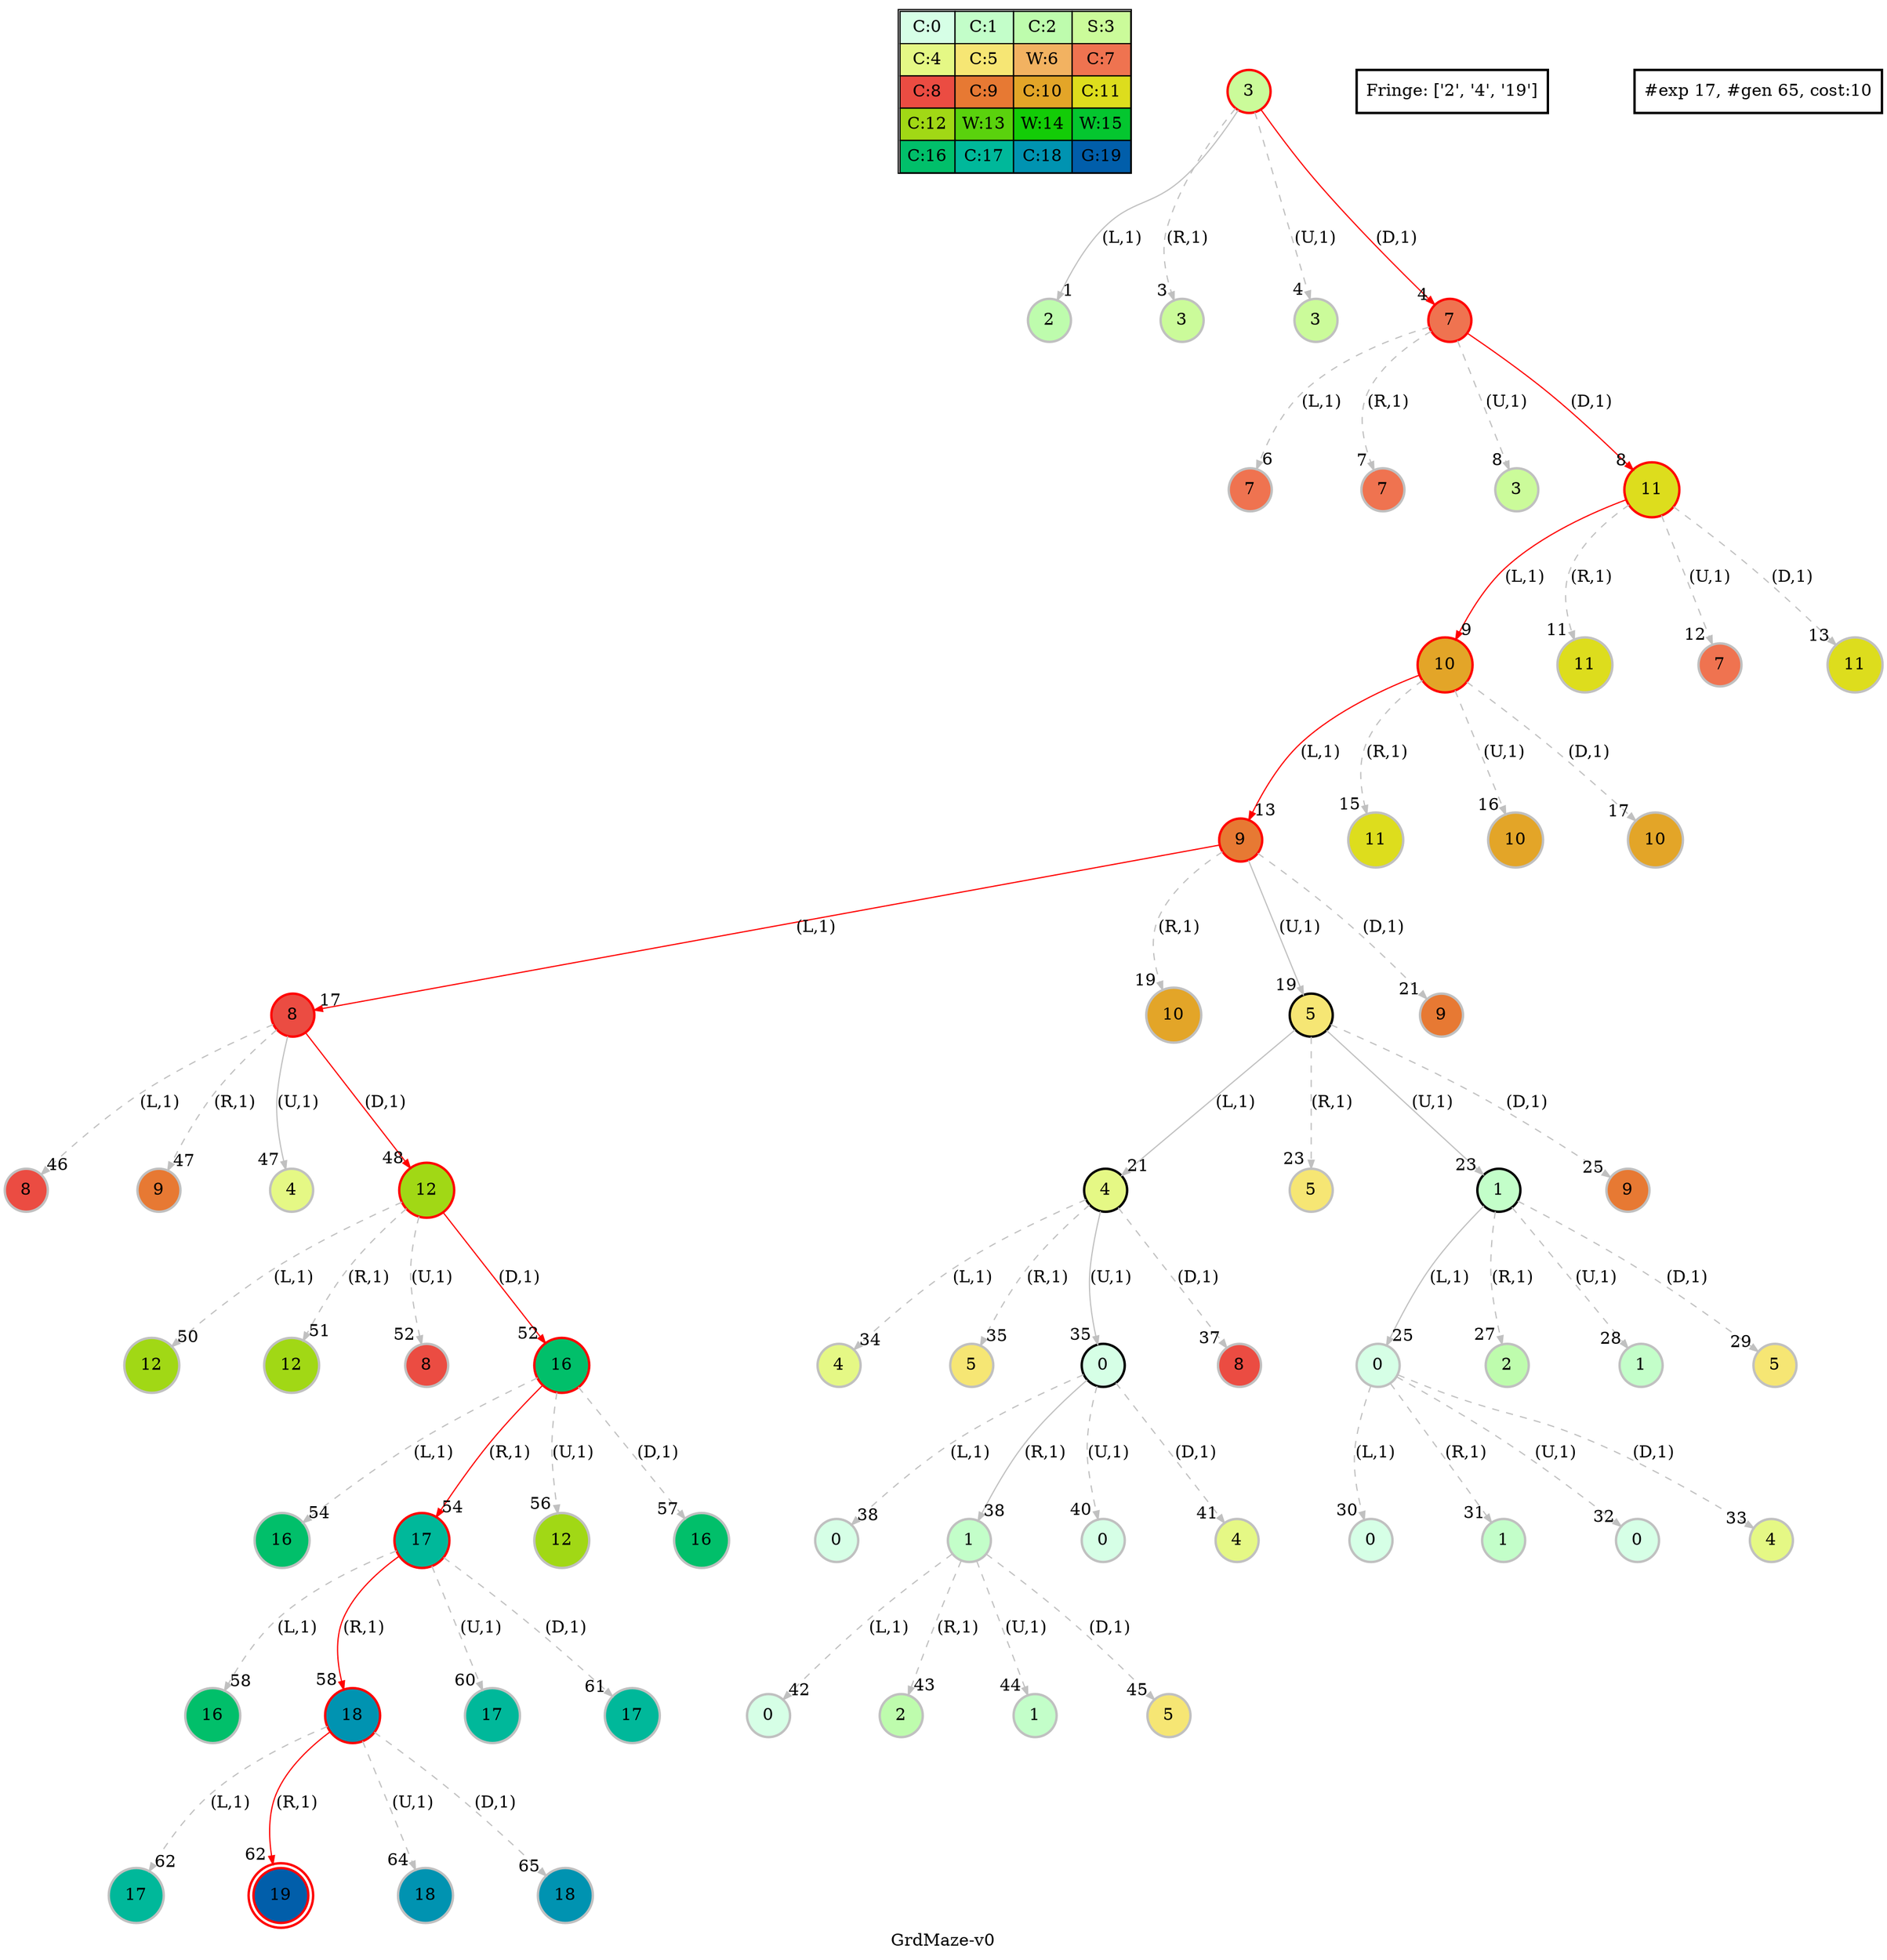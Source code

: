 digraph GrdMaze { label="GrdMaze-v0" nodesep=1 ranksep="1.2" node [shape=circle penwidth=2] edge [arrowsize=0.7] 
subgraph MAP {label=Map;map [shape=plaintext label=<<table border="1" cellpadding="5" cellspacing="0" cellborder="1"><tr><td bgcolor="0.39803922 0.15947579 0.99679532 1.        ">C:0</td><td bgcolor="0.35098039 0.23194764 0.99315867 1.        ">C:1</td><td bgcolor="0.29607843 0.31486959 0.98720184 1.        ">C:2</td><td bgcolor="0.24901961 0.38410575 0.98063477 1.        ">S:3</td></tr><tr><td bgcolor="0.19411765 0.46220388 0.97128103 1.        ">C:4</td><td bgcolor="0.14705882 0.52643216 0.96182564 1.        ">C:5</td><td bgcolor="0.09215686 0.59770746 0.94913494 1.        ">W:6</td><td bgcolor="0.0372549  0.66454018 0.93467977 1.        ">C:7</td></tr><tr><td bgcolor="0.00980392 0.71791192 0.92090552 1.        ">C:8</td><td bgcolor="0.06470588 0.77520398 0.9032472  1.        ">C:9</td><td bgcolor="0.11176471 0.81974048 0.88677369 1.        ">C:10</td><td bgcolor="0.16666667 0.8660254  0.8660254  1.        ">C:11</td></tr><tr><td bgcolor="0.21372549 0.9005867  0.84695821 1.        ">C:12</td><td bgcolor="0.26862745 0.93467977 0.82325295 1.        ">W:13</td><td bgcolor="0.32352941 0.96182564 0.79801723 1.        ">W:14</td><td bgcolor="0.37058824 0.97940977 0.77520398 1.        ">W:15</td></tr><tr><td bgcolor="0.4254902  0.99315867 0.74725253 1.        ">C:16</td><td bgcolor="0.47254902 0.99907048 0.72218645 1.        ">C:17</td><td bgcolor="0.52745098 0.99907048 0.69169844 1.        ">C:18</td><td bgcolor="0.5745098  0.99315867 0.66454018 1.        ">G:19</td></tr></table>>]} 
"0_3" [label="3" style=filled color=grey fillcolor="0.24901961 0.38410575 0.98063477 1.        " ];
"0_3" [label="3" style=filled color=black color=red fillcolor="0.24901961 0.38410575 0.98063477 1.        " ];"0_3.2-0" [label="2" style=filled color=grey fillcolor="0.29607843 0.31486959 0.98720184 1.        " ]; "0_3" -> "0_3.2-0" [label="(L,1)" headlabel=" 1 " style="" color=grey ];  "0_fr" [label="Fringe: []" shape=box];
"0_3.3-1" [label="3" style=filled color=grey fillcolor="0.24901961 0.38410575 0.98063477 1.        " ]; "0_3" -> "0_3.3-1" [label="(R,1)" headlabel=" 3 " style="dashed" color=grey ];  "0_fr" [label="Fringe: ['2']" shape=box];
"0_3.3-2" [label="3" style=filled color=grey fillcolor="0.24901961 0.38410575 0.98063477 1.        " ]; "0_3" -> "0_3.3-2" [label="(U,1)" headlabel=" 4 " style="dashed" color=grey ];  "0_fr" [label="Fringe: ['2']" shape=box];
"0_3.7-3" [label="7" style=filled color=grey color=red fillcolor="0.0372549  0.66454018 0.93467977 1.        " ]; "0_3" -> "0_3.7-3" [label="(D,1)" headlabel=" 4 " style="" color=grey color=red ];  "0_fr" [label="Fringe: ['2']" shape=box];
"0_3.7.7-0" [label="7" style=filled color=grey fillcolor="0.0372549  0.66454018 0.93467977 1.        " ]; "0_3.7-3" -> "0_3.7.7-0" [label="(L,1)" headlabel=" 6 " style="dashed" color=grey ];  "0_fr" [label="Fringe: ['2']" shape=box];
"0_3.7.7-1" [label="7" style=filled color=grey fillcolor="0.0372549  0.66454018 0.93467977 1.        " ]; "0_3.7-3" -> "0_3.7.7-1" [label="(R,1)" headlabel=" 7 " style="dashed" color=grey ];  "0_fr" [label="Fringe: ['2']" shape=box];
"0_3.7.3-2" [label="3" style=filled color=grey fillcolor="0.24901961 0.38410575 0.98063477 1.        " ]; "0_3.7-3" -> "0_3.7.3-2" [label="(U,1)" headlabel=" 8 " style="dashed" color=grey ];  "0_fr" [label="Fringe: ['2']" shape=box];
"0_3.7-3" [label="7" style=filled color=black color=red fillcolor="0.0372549  0.66454018 0.93467977 1.        " ];"0_3.7.11-3" [label="11" style=filled color=grey color=red fillcolor="0.16666667 0.8660254  0.8660254  1.        " ]; "0_3.7-3" -> "0_3.7.11-3" [label="(D,1)" headlabel=" 8 " style="" color=grey color=red ];  "0_fr" [label="Fringe: ['2']" shape=box];
"0_3.7.11-3" [label="11" style=filled color=black color=red fillcolor="0.16666667 0.8660254  0.8660254  1.        " ];"0_3.7.11.10-0" [label="10" style=filled color=grey color=red fillcolor="0.11176471 0.81974048 0.88677369 1.        " ]; "0_3.7.11-3" -> "0_3.7.11.10-0" [label="(L,1)" headlabel=" 9 " style="" color=grey color=red ];  "0_fr" [label="Fringe: ['2']" shape=box];
"0_3.7.11.11-1" [label="11" style=filled color=grey fillcolor="0.16666667 0.8660254  0.8660254  1.        " ]; "0_3.7.11-3" -> "0_3.7.11.11-1" [label="(R,1)" headlabel=" 11 " style="dashed" color=grey ];  "0_fr" [label="Fringe: ['2', '10']" shape=box];
"0_3.7.11.7-2" [label="7" style=filled color=grey fillcolor="0.0372549  0.66454018 0.93467977 1.        " ]; "0_3.7.11-3" -> "0_3.7.11.7-2" [label="(U,1)" headlabel=" 12 " style="dashed" color=grey ];  "0_fr" [label="Fringe: ['2', '10']" shape=box];
"0_3.7.11.11-3" [label="11" style=filled color=grey fillcolor="0.16666667 0.8660254  0.8660254  1.        " ]; "0_3.7.11-3" -> "0_3.7.11.11-3" [label="(D,1)" headlabel=" 13 " style="dashed" color=grey ];  "0_fr" [label="Fringe: ['2', '10']" shape=box];
"0_3.7.11.10-0" [label="10" style=filled color=black color=red fillcolor="0.11176471 0.81974048 0.88677369 1.        " ];"0_3.7.11.10.9-0" [label="9" style=filled color=grey color=red fillcolor="0.06470588 0.77520398 0.9032472  1.        " ]; "0_3.7.11.10-0" -> "0_3.7.11.10.9-0" [label="(L,1)" headlabel=" 13 " style="" color=grey color=red ];  "0_fr" [label="Fringe: ['2']" shape=box];
"0_3.7.11.10.11-1" [label="11" style=filled color=grey fillcolor="0.16666667 0.8660254  0.8660254  1.        " ]; "0_3.7.11.10-0" -> "0_3.7.11.10.11-1" [label="(R,1)" headlabel=" 15 " style="dashed" color=grey ];  "0_fr" [label="Fringe: ['2', '9']" shape=box];
"0_3.7.11.10.10-2" [label="10" style=filled color=grey fillcolor="0.11176471 0.81974048 0.88677369 1.        " ]; "0_3.7.11.10-0" -> "0_3.7.11.10.10-2" [label="(U,1)" headlabel=" 16 " style="dashed" color=grey ];  "0_fr" [label="Fringe: ['2', '9']" shape=box];
"0_3.7.11.10.10-3" [label="10" style=filled color=grey fillcolor="0.11176471 0.81974048 0.88677369 1.        " ]; "0_3.7.11.10-0" -> "0_3.7.11.10.10-3" [label="(D,1)" headlabel=" 17 " style="dashed" color=grey ];  "0_fr" [label="Fringe: ['2', '9']" shape=box];
"0_3.7.11.10.9-0" [label="9" style=filled color=black color=red fillcolor="0.06470588 0.77520398 0.9032472  1.        " ];"0_3.7.11.10.9.8-0" [label="8" style=filled color=grey color=red fillcolor="0.00980392 0.71791192 0.92090552 1.        " ]; "0_3.7.11.10.9-0" -> "0_3.7.11.10.9.8-0" [label="(L,1)" headlabel=" 17 " style="" color=grey color=red ];  "0_fr" [label="Fringe: ['2']" shape=box];
"0_3.7.11.10.9.10-1" [label="10" style=filled color=grey fillcolor="0.11176471 0.81974048 0.88677369 1.        " ]; "0_3.7.11.10.9-0" -> "0_3.7.11.10.9.10-1" [label="(R,1)" headlabel=" 19 " style="dashed" color=grey ];  "0_fr" [label="Fringe: ['2', '8']" shape=box];
"0_3.7.11.10.9.5-2" [label="5" style=filled color=grey fillcolor="0.14705882 0.52643216 0.96182564 1.        " ]; "0_3.7.11.10.9-0" -> "0_3.7.11.10.9.5-2" [label="(U,1)" headlabel=" 19 " style="" color=grey ];  "0_fr" [label="Fringe: ['2', '8']" shape=box];
"0_3.7.11.10.9.9-3" [label="9" style=filled color=grey fillcolor="0.06470588 0.77520398 0.9032472  1.        " ]; "0_3.7.11.10.9-0" -> "0_3.7.11.10.9.9-3" [label="(D,1)" headlabel=" 21 " style="dashed" color=grey ];  "0_fr" [label="Fringe: ['2', '8', '5']" shape=box];
"0_3.7.11.10.9.5-2" [label="5" style=filled color=black fillcolor="0.14705882 0.52643216 0.96182564 1.        " ];"0_3.7.11.10.9.5.4-0" [label="4" style=filled color=grey fillcolor="0.19411765 0.46220388 0.97128103 1.        " ]; "0_3.7.11.10.9.5-2" -> "0_3.7.11.10.9.5.4-0" [label="(L,1)" headlabel=" 21 " style="" color=grey ];  "0_fr" [label="Fringe: ['2', '8']" shape=box];
"0_3.7.11.10.9.5.5-1" [label="5" style=filled color=grey fillcolor="0.14705882 0.52643216 0.96182564 1.        " ]; "0_3.7.11.10.9.5-2" -> "0_3.7.11.10.9.5.5-1" [label="(R,1)" headlabel=" 23 " style="dashed" color=grey ];  "0_fr" [label="Fringe: ['2', '8', '4']" shape=box];
"0_3.7.11.10.9.5.1-2" [label="1" style=filled color=grey fillcolor="0.35098039 0.23194764 0.99315867 1.        " ]; "0_3.7.11.10.9.5-2" -> "0_3.7.11.10.9.5.1-2" [label="(U,1)" headlabel=" 23 " style="" color=grey ];  "0_fr" [label="Fringe: ['2', '8', '4']" shape=box];
"0_3.7.11.10.9.5.9-3" [label="9" style=filled color=grey fillcolor="0.06470588 0.77520398 0.9032472  1.        " ]; "0_3.7.11.10.9.5-2" -> "0_3.7.11.10.9.5.9-3" [label="(D,1)" headlabel=" 25 " style="dashed" color=grey ];  "0_fr" [label="Fringe: ['2', '8', '4', '1']" shape=box];
"0_3.7.11.10.9.5.1-2" [label="1" style=filled color=black fillcolor="0.35098039 0.23194764 0.99315867 1.        " ];"0_3.7.11.10.9.5.1.0-0" [label="0" style=filled color=grey fillcolor="0.39803922 0.15947579 0.99679532 1.        " ]; "0_3.7.11.10.9.5.1-2" -> "0_3.7.11.10.9.5.1.0-0" [label="(L,1)" headlabel=" 25 " style="" color=grey ];  "0_fr" [label="Fringe: ['2', '8', '4']" shape=box];
"0_3.7.11.10.9.5.1.2-1" [label="2" style=filled color=grey fillcolor="0.29607843 0.31486959 0.98720184 1.        " ]; "0_3.7.11.10.9.5.1-2" -> "0_3.7.11.10.9.5.1.2-1" [label="(R,1)" headlabel=" 27 " style="dashed" color=grey ];  "0_fr" [label="Fringe: ['2', '8', '4', '0']" shape=box];
"0_3.7.11.10.9.5.1.1-2" [label="1" style=filled color=grey fillcolor="0.35098039 0.23194764 0.99315867 1.        " ]; "0_3.7.11.10.9.5.1-2" -> "0_3.7.11.10.9.5.1.1-2" [label="(U,1)" headlabel=" 28 " style="dashed" color=grey ];  "0_fr" [label="Fringe: ['2', '8', '4', '0']" shape=box];
"0_3.7.11.10.9.5.1.5-3" [label="5" style=filled color=grey fillcolor="0.14705882 0.52643216 0.96182564 1.        " ]; "0_3.7.11.10.9.5.1-2" -> "0_3.7.11.10.9.5.1.5-3" [label="(D,1)" headlabel=" 29 " style="dashed" color=grey ];  "0_fr" [label="Fringe: ['2', '8', '4', '0']" shape=box];
"0_3.7.11.10.9.5.1.0.0-0" [label="0" style=filled color=grey fillcolor="0.39803922 0.15947579 0.99679532 1.        " ]; "0_3.7.11.10.9.5.1.0-0" -> "0_3.7.11.10.9.5.1.0.0-0" [label="(L,1)" headlabel=" 30 " style="dashed" color=grey ];  "0_fr" [label="Fringe: ['2', '8', '4']" shape=box];
"0_3.7.11.10.9.5.1.0.1-1" [label="1" style=filled color=grey fillcolor="0.35098039 0.23194764 0.99315867 1.        " ]; "0_3.7.11.10.9.5.1.0-0" -> "0_3.7.11.10.9.5.1.0.1-1" [label="(R,1)" headlabel=" 31 " style="dashed" color=grey ];  "0_fr" [label="Fringe: ['2', '8', '4']" shape=box];
"0_3.7.11.10.9.5.1.0.0-2" [label="0" style=filled color=grey fillcolor="0.39803922 0.15947579 0.99679532 1.        " ]; "0_3.7.11.10.9.5.1.0-0" -> "0_3.7.11.10.9.5.1.0.0-2" [label="(U,1)" headlabel=" 32 " style="dashed" color=grey ];  "0_fr" [label="Fringe: ['2', '8', '4']" shape=box];
"0_3.7.11.10.9.5.1.0.4-3" [label="4" style=filled color=grey fillcolor="0.19411765 0.46220388 0.97128103 1.        " ]; "0_3.7.11.10.9.5.1.0-0" -> "0_3.7.11.10.9.5.1.0.4-3" [label="(D,1)" headlabel=" 33 " style="dashed" color=grey ];  "0_fr" [label="Fringe: ['2', '8', '4']" shape=box];
"0_3.7.11.10.9.5.4.4-0" [label="4" style=filled color=grey fillcolor="0.19411765 0.46220388 0.97128103 1.        " ]; "0_3.7.11.10.9.5.4-0" -> "0_3.7.11.10.9.5.4.4-0" [label="(L,1)" headlabel=" 34 " style="dashed" color=grey ];  "0_fr" [label="Fringe: ['2', '8']" shape=box];
"0_3.7.11.10.9.5.4.5-1" [label="5" style=filled color=grey fillcolor="0.14705882 0.52643216 0.96182564 1.        " ]; "0_3.7.11.10.9.5.4-0" -> "0_3.7.11.10.9.5.4.5-1" [label="(R,1)" headlabel=" 35 " style="dashed" color=grey ];  "0_fr" [label="Fringe: ['2', '8']" shape=box];
"0_3.7.11.10.9.5.4-0" [label="4" style=filled color=black fillcolor="0.19411765 0.46220388 0.97128103 1.        " ];"0_3.7.11.10.9.5.4.0-2" [label="0" style=filled color=grey fillcolor="0.39803922 0.15947579 0.99679532 1.        " ]; "0_3.7.11.10.9.5.4-0" -> "0_3.7.11.10.9.5.4.0-2" [label="(U,1)" headlabel=" 35 " style="" color=grey ];  "0_fr" [label="Fringe: ['2', '8']" shape=box];
"0_3.7.11.10.9.5.4.8-3" [label="8" style=filled color=grey fillcolor="0.00980392 0.71791192 0.92090552 1.        " ]; "0_3.7.11.10.9.5.4-0" -> "0_3.7.11.10.9.5.4.8-3" [label="(D,1)" headlabel=" 37 " style="dashed" color=grey ];  "0_fr" [label="Fringe: ['2', '8', '0']" shape=box];
"0_3.7.11.10.9.5.4.0.0-0" [label="0" style=filled color=grey fillcolor="0.39803922 0.15947579 0.99679532 1.        " ]; "0_3.7.11.10.9.5.4.0-2" -> "0_3.7.11.10.9.5.4.0.0-0" [label="(L,1)" headlabel=" 38 " style="dashed" color=grey ];  "0_fr" [label="Fringe: ['2', '8']" shape=box];
"0_3.7.11.10.9.5.4.0-2" [label="0" style=filled color=black fillcolor="0.39803922 0.15947579 0.99679532 1.        " ];"0_3.7.11.10.9.5.4.0.1-1" [label="1" style=filled color=grey fillcolor="0.35098039 0.23194764 0.99315867 1.        " ]; "0_3.7.11.10.9.5.4.0-2" -> "0_3.7.11.10.9.5.4.0.1-1" [label="(R,1)" headlabel=" 38 " style="" color=grey ];  "0_fr" [label="Fringe: ['2', '8']" shape=box];
"0_3.7.11.10.9.5.4.0.0-2" [label="0" style=filled color=grey fillcolor="0.39803922 0.15947579 0.99679532 1.        " ]; "0_3.7.11.10.9.5.4.0-2" -> "0_3.7.11.10.9.5.4.0.0-2" [label="(U,1)" headlabel=" 40 " style="dashed" color=grey ];  "0_fr" [label="Fringe: ['2', '8', '1']" shape=box];
"0_3.7.11.10.9.5.4.0.4-3" [label="4" style=filled color=grey fillcolor="0.19411765 0.46220388 0.97128103 1.        " ]; "0_3.7.11.10.9.5.4.0-2" -> "0_3.7.11.10.9.5.4.0.4-3" [label="(D,1)" headlabel=" 41 " style="dashed" color=grey ];  "0_fr" [label="Fringe: ['2', '8', '1']" shape=box];
"0_3.7.11.10.9.5.4.0.1.0-0" [label="0" style=filled color=grey fillcolor="0.39803922 0.15947579 0.99679532 1.        " ]; "0_3.7.11.10.9.5.4.0.1-1" -> "0_3.7.11.10.9.5.4.0.1.0-0" [label="(L,1)" headlabel=" 42 " style="dashed" color=grey ];  "0_fr" [label="Fringe: ['2', '8']" shape=box];
"0_3.7.11.10.9.5.4.0.1.2-1" [label="2" style=filled color=grey fillcolor="0.29607843 0.31486959 0.98720184 1.        " ]; "0_3.7.11.10.9.5.4.0.1-1" -> "0_3.7.11.10.9.5.4.0.1.2-1" [label="(R,1)" headlabel=" 43 " style="dashed" color=grey ];  "0_fr" [label="Fringe: ['2', '8']" shape=box];
"0_3.7.11.10.9.5.4.0.1.1-2" [label="1" style=filled color=grey fillcolor="0.35098039 0.23194764 0.99315867 1.        " ]; "0_3.7.11.10.9.5.4.0.1-1" -> "0_3.7.11.10.9.5.4.0.1.1-2" [label="(U,1)" headlabel=" 44 " style="dashed" color=grey ];  "0_fr" [label="Fringe: ['2', '8']" shape=box];
"0_3.7.11.10.9.5.4.0.1.5-3" [label="5" style=filled color=grey fillcolor="0.14705882 0.52643216 0.96182564 1.        " ]; "0_3.7.11.10.9.5.4.0.1-1" -> "0_3.7.11.10.9.5.4.0.1.5-3" [label="(D,1)" headlabel=" 45 " style="dashed" color=grey ];  "0_fr" [label="Fringe: ['2', '8']" shape=box];
"0_3.7.11.10.9.8.8-0" [label="8" style=filled color=grey fillcolor="0.00980392 0.71791192 0.92090552 1.        " ]; "0_3.7.11.10.9.8-0" -> "0_3.7.11.10.9.8.8-0" [label="(L,1)" headlabel=" 46 " style="dashed" color=grey ];  "0_fr" [label="Fringe: ['2']" shape=box];
"0_3.7.11.10.9.8.9-1" [label="9" style=filled color=grey fillcolor="0.06470588 0.77520398 0.9032472  1.        " ]; "0_3.7.11.10.9.8-0" -> "0_3.7.11.10.9.8.9-1" [label="(R,1)" headlabel=" 47 " style="dashed" color=grey ];  "0_fr" [label="Fringe: ['2']" shape=box];
"0_3.7.11.10.9.8-0" [label="8" style=filled color=black color=red fillcolor="0.00980392 0.71791192 0.92090552 1.        " ];"0_3.7.11.10.9.8.4-2" [label="4" style=filled color=grey fillcolor="0.19411765 0.46220388 0.97128103 1.        " ]; "0_3.7.11.10.9.8-0" -> "0_3.7.11.10.9.8.4-2" [label="(U,1)" headlabel=" 47 " style="" color=grey ];  "0_fr" [label="Fringe: ['2']" shape=box];
"0_3.7.11.10.9.8.12-3" [label="12" style=filled color=grey color=red fillcolor="0.21372549 0.9005867  0.84695821 1.        " ]; "0_3.7.11.10.9.8-0" -> "0_3.7.11.10.9.8.12-3" [label="(D,1)" headlabel=" 48 " style="" color=grey color=red ];  "0_fr" [label="Fringe: ['2', '4']" shape=box];
"0_3.7.11.10.9.8.12.12-0" [label="12" style=filled color=grey fillcolor="0.21372549 0.9005867  0.84695821 1.        " ]; "0_3.7.11.10.9.8.12-3" -> "0_3.7.11.10.9.8.12.12-0" [label="(L,1)" headlabel=" 50 " style="dashed" color=grey ];  "0_fr" [label="Fringe: ['2', '4']" shape=box];
"0_3.7.11.10.9.8.12.12-1" [label="12" style=filled color=grey fillcolor="0.21372549 0.9005867  0.84695821 1.        " ]; "0_3.7.11.10.9.8.12-3" -> "0_3.7.11.10.9.8.12.12-1" [label="(R,1)" headlabel=" 51 " style="dashed" color=grey ];  "0_fr" [label="Fringe: ['2', '4']" shape=box];
"0_3.7.11.10.9.8.12.8-2" [label="8" style=filled color=grey fillcolor="0.00980392 0.71791192 0.92090552 1.        " ]; "0_3.7.11.10.9.8.12-3" -> "0_3.7.11.10.9.8.12.8-2" [label="(U,1)" headlabel=" 52 " style="dashed" color=grey ];  "0_fr" [label="Fringe: ['2', '4']" shape=box];
"0_3.7.11.10.9.8.12-3" [label="12" style=filled color=black color=red fillcolor="0.21372549 0.9005867  0.84695821 1.        " ];"0_3.7.11.10.9.8.12.16-3" [label="16" style=filled color=grey color=red fillcolor="0.4254902  0.99315867 0.74725253 1.        " ]; "0_3.7.11.10.9.8.12-3" -> "0_3.7.11.10.9.8.12.16-3" [label="(D,1)" headlabel=" 52 " style="" color=grey color=red ];  "0_fr" [label="Fringe: ['2', '4']" shape=box];
"0_3.7.11.10.9.8.12.16.16-0" [label="16" style=filled color=grey fillcolor="0.4254902  0.99315867 0.74725253 1.        " ]; "0_3.7.11.10.9.8.12.16-3" -> "0_3.7.11.10.9.8.12.16.16-0" [label="(L,1)" headlabel=" 54 " style="dashed" color=grey ];  "0_fr" [label="Fringe: ['2', '4']" shape=box];
"0_3.7.11.10.9.8.12.16-3" [label="16" style=filled color=black color=red fillcolor="0.4254902  0.99315867 0.74725253 1.        " ];"0_3.7.11.10.9.8.12.16.17-1" [label="17" style=filled color=grey color=red fillcolor="0.47254902 0.99907048 0.72218645 1.        " ]; "0_3.7.11.10.9.8.12.16-3" -> "0_3.7.11.10.9.8.12.16.17-1" [label="(R,1)" headlabel=" 54 " style="" color=grey color=red ];  "0_fr" [label="Fringe: ['2', '4']" shape=box];
"0_3.7.11.10.9.8.12.16.12-2" [label="12" style=filled color=grey fillcolor="0.21372549 0.9005867  0.84695821 1.        " ]; "0_3.7.11.10.9.8.12.16-3" -> "0_3.7.11.10.9.8.12.16.12-2" [label="(U,1)" headlabel=" 56 " style="dashed" color=grey ];  "0_fr" [label="Fringe: ['2', '4', '17']" shape=box];
"0_3.7.11.10.9.8.12.16.16-3" [label="16" style=filled color=grey fillcolor="0.4254902  0.99315867 0.74725253 1.        " ]; "0_3.7.11.10.9.8.12.16-3" -> "0_3.7.11.10.9.8.12.16.16-3" [label="(D,1)" headlabel=" 57 " style="dashed" color=grey ];  "0_fr" [label="Fringe: ['2', '4', '17']" shape=box];
"0_3.7.11.10.9.8.12.16.17.16-0" [label="16" style=filled color=grey fillcolor="0.4254902  0.99315867 0.74725253 1.        " ]; "0_3.7.11.10.9.8.12.16.17-1" -> "0_3.7.11.10.9.8.12.16.17.16-0" [label="(L,1)" headlabel=" 58 " style="dashed" color=grey ];  "0_fr" [label="Fringe: ['2', '4']" shape=box];
"0_3.7.11.10.9.8.12.16.17-1" [label="17" style=filled color=black color=red fillcolor="0.47254902 0.99907048 0.72218645 1.        " ];"0_3.7.11.10.9.8.12.16.17.18-1" [label="18" style=filled color=grey color=red fillcolor="0.52745098 0.99907048 0.69169844 1.        " ]; "0_3.7.11.10.9.8.12.16.17-1" -> "0_3.7.11.10.9.8.12.16.17.18-1" [label="(R,1)" headlabel=" 58 " style="" color=grey color=red ];  "0_fr" [label="Fringe: ['2', '4']" shape=box];
"0_3.7.11.10.9.8.12.16.17.17-2" [label="17" style=filled color=grey fillcolor="0.47254902 0.99907048 0.72218645 1.        " ]; "0_3.7.11.10.9.8.12.16.17-1" -> "0_3.7.11.10.9.8.12.16.17.17-2" [label="(U,1)" headlabel=" 60 " style="dashed" color=grey ];  "0_fr" [label="Fringe: ['2', '4', '18']" shape=box];
"0_3.7.11.10.9.8.12.16.17.17-3" [label="17" style=filled color=grey fillcolor="0.47254902 0.99907048 0.72218645 1.        " ]; "0_3.7.11.10.9.8.12.16.17-1" -> "0_3.7.11.10.9.8.12.16.17.17-3" [label="(D,1)" headlabel=" 61 " style="dashed" color=grey ];  "0_fr" [label="Fringe: ['2', '4', '18']" shape=box];
"0_3.7.11.10.9.8.12.16.17.18.17-0" [label="17" style=filled color=grey fillcolor="0.47254902 0.99907048 0.72218645 1.        " ]; "0_3.7.11.10.9.8.12.16.17.18-1" -> "0_3.7.11.10.9.8.12.16.17.18.17-0" [label="(L,1)" headlabel=" 62 " style="dashed" color=grey ];  "0_fr" [label="Fringe: ['2', '4']" shape=box];
"0_3.7.11.10.9.8.12.16.17.18-1" [label="18" style=filled color=black color=red fillcolor="0.52745098 0.99907048 0.69169844 1.        " ];"0_3.7.11.10.9.8.12.16.17.18.19-1" [label="19" style=filled color=black color=red fillcolor="0.5745098  0.99315867 0.66454018 1.        " peripheries=2 /*GOALSTATE*/]; "0_3.7.11.10.9.8.12.16.17.18-1" -> "0_3.7.11.10.9.8.12.16.17.18.19-1" [label="(R,1)" headlabel=" 62 " style="" color=grey color=red ];  "0_fr" [label="Fringe: ['2', '4']" shape=box];
"0_3.7.11.10.9.8.12.16.17.18.18-2" [label="18" style=filled color=grey fillcolor="0.52745098 0.99907048 0.69169844 1.        " ]; "0_3.7.11.10.9.8.12.16.17.18-1" -> "0_3.7.11.10.9.8.12.16.17.18.18-2" [label="(U,1)" headlabel=" 64 " style="dashed" color=grey ];  "0_fr" [label="Fringe: ['2', '4', '19']" shape=box];
"0_3.7.11.10.9.8.12.16.17.18.18-3" [label="18" style=filled color=grey fillcolor="0.52745098 0.99907048 0.69169844 1.        " ]; "0_3.7.11.10.9.8.12.16.17.18-1" -> "0_3.7.11.10.9.8.12.16.17.18.18-3" [label="(D,1)" headlabel=" 65 " style="dashed" color=grey ];  "0_fr" [label="Fringe: ['2', '4', '19']" shape=box]
"#exp 17, #gen 65, cost:10" [ shape=box ]; }

